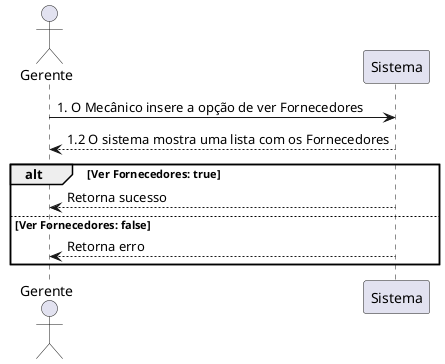 @startuml
actor Gerente
participant Sistema


Gerente -> Sistema: 1. O Mecânico insere a opção de ver Fornecedores
Sistema --> Gerente: 1.2 O sistema mostra uma lista com os Fornecedores

alt Ver Fornecedores: true
     Sistema --> Gerente: Retorna sucesso

else Ver Fornecedores: false
     Sistema --> Gerente: Retorna erro

end
@enduml